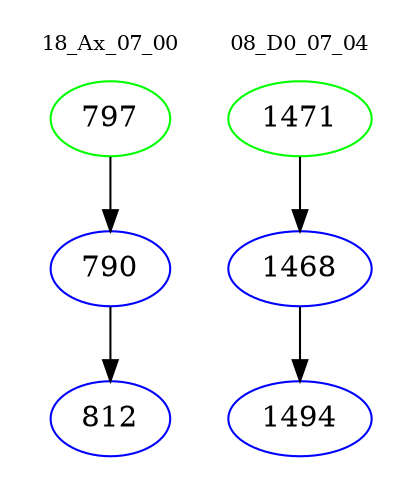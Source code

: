 digraph{
subgraph cluster_0 {
color = white
label = "18_Ax_07_00";
fontsize=10;
T0_797 [label="797", color="green"]
T0_797 -> T0_790 [color="black"]
T0_790 [label="790", color="blue"]
T0_790 -> T0_812 [color="black"]
T0_812 [label="812", color="blue"]
}
subgraph cluster_1 {
color = white
label = "08_D0_07_04";
fontsize=10;
T1_1471 [label="1471", color="green"]
T1_1471 -> T1_1468 [color="black"]
T1_1468 [label="1468", color="blue"]
T1_1468 -> T1_1494 [color="black"]
T1_1494 [label="1494", color="blue"]
}
}
